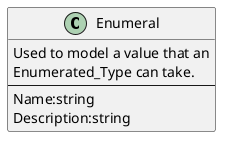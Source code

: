@startuml

class Enumeral
{
  Used to model a value that an
  Enumerated_Type can take.
  --
  Name:string
  Description:string
}

@enduml